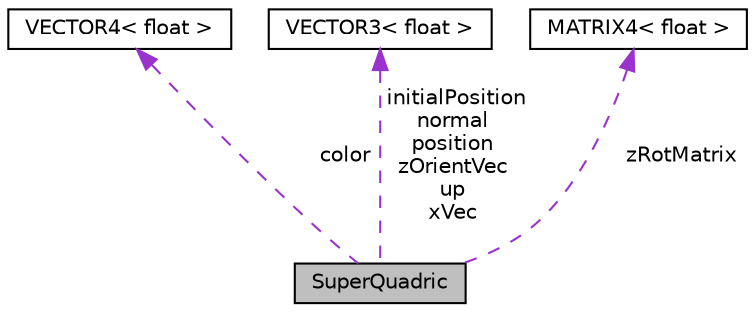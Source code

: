 digraph "SuperQuadric"
{
  edge [fontname="Helvetica",fontsize="10",labelfontname="Helvetica",labelfontsize="10"];
  node [fontname="Helvetica",fontsize="10",shape=record];
  Node1 [label="SuperQuadric",height=0.2,width=0.4,color="black", fillcolor="grey75", style="filled" fontcolor="black"];
  Node2 -> Node1 [dir="back",color="darkorchid3",fontsize="10",style="dashed",label=" color" ,fontname="Helvetica"];
  Node2 [label="VECTOR4\< float \>",height=0.2,width=0.4,color="black", fillcolor="white", style="filled",URL="$class_v_e_c_t_o_r4.html"];
  Node3 -> Node1 [dir="back",color="darkorchid3",fontsize="10",style="dashed",label=" initialPosition\nnormal\nposition\nzOrientVec\nup\nxVec" ,fontname="Helvetica"];
  Node3 [label="VECTOR3\< float \>",height=0.2,width=0.4,color="black", fillcolor="white", style="filled",URL="$class_v_e_c_t_o_r3.html"];
  Node4 -> Node1 [dir="back",color="darkorchid3",fontsize="10",style="dashed",label=" zRotMatrix" ,fontname="Helvetica"];
  Node4 [label="MATRIX4\< float \>",height=0.2,width=0.4,color="black", fillcolor="white", style="filled",URL="$class_m_a_t_r_i_x4.html"];
}
